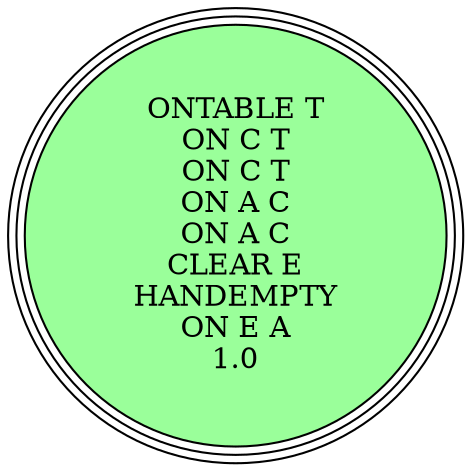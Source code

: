 digraph {
"ONTABLE T\nON C T\nON C T\nON A C\nON A C\nCLEAR E\nHANDEMPTY\nON E A\n1.0\n" [shape=circle, style=filled, fillcolor=palegreen1, peripheries=3];
"ONTABLE T\nON C T\nON C T\nON A C\nON A C\nCLEAR E\nHANDEMPTY\nON E A\n1.0\n" [shape=circle, style=filled, fillcolor=palegreen1, peripheries=3];
}

